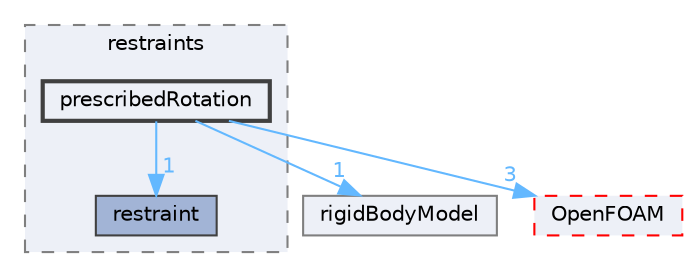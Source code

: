 digraph "src/rigidBodyDynamics/restraints/prescribedRotation"
{
 // LATEX_PDF_SIZE
  bgcolor="transparent";
  edge [fontname=Helvetica,fontsize=10,labelfontname=Helvetica,labelfontsize=10];
  node [fontname=Helvetica,fontsize=10,shape=box,height=0.2,width=0.4];
  compound=true
  subgraph clusterdir_5934478bd312d980c3411c3627b10c8a {
    graph [ bgcolor="#edf0f7", pencolor="grey50", label="restraints", fontname=Helvetica,fontsize=10 style="filled,dashed", URL="dir_5934478bd312d980c3411c3627b10c8a.html",tooltip=""]
  dir_af944db0c164b1c029d2b46f26f41dd1 [label="restraint", fillcolor="#a2b4d6", color="grey25", style="filled", URL="dir_af944db0c164b1c029d2b46f26f41dd1.html",tooltip=""];
  dir_8de5389d624351bb990571298811aa66 [label="prescribedRotation", fillcolor="#edf0f7", color="grey25", style="filled,bold", URL="dir_8de5389d624351bb990571298811aa66.html",tooltip=""];
  }
  dir_01d230fdb888802d871acc5f0e1690e2 [label="rigidBodyModel", fillcolor="#edf0f7", color="grey50", style="filled", URL="dir_01d230fdb888802d871acc5f0e1690e2.html",tooltip=""];
  dir_c5473ff19b20e6ec4dfe5c310b3778a8 [label="OpenFOAM", fillcolor="#edf0f7", color="red", style="filled,dashed", URL="dir_c5473ff19b20e6ec4dfe5c310b3778a8.html",tooltip=""];
  dir_8de5389d624351bb990571298811aa66->dir_01d230fdb888802d871acc5f0e1690e2 [headlabel="1", labeldistance=1.5 headhref="dir_003038_003354.html" href="dir_003038_003354.html" color="steelblue1" fontcolor="steelblue1"];
  dir_8de5389d624351bb990571298811aa66->dir_af944db0c164b1c029d2b46f26f41dd1 [headlabel="1", labeldistance=1.5 headhref="dir_003038_003330.html" href="dir_003038_003330.html" color="steelblue1" fontcolor="steelblue1"];
  dir_8de5389d624351bb990571298811aa66->dir_c5473ff19b20e6ec4dfe5c310b3778a8 [headlabel="3", labeldistance=1.5 headhref="dir_003038_002695.html" href="dir_003038_002695.html" color="steelblue1" fontcolor="steelblue1"];
}
